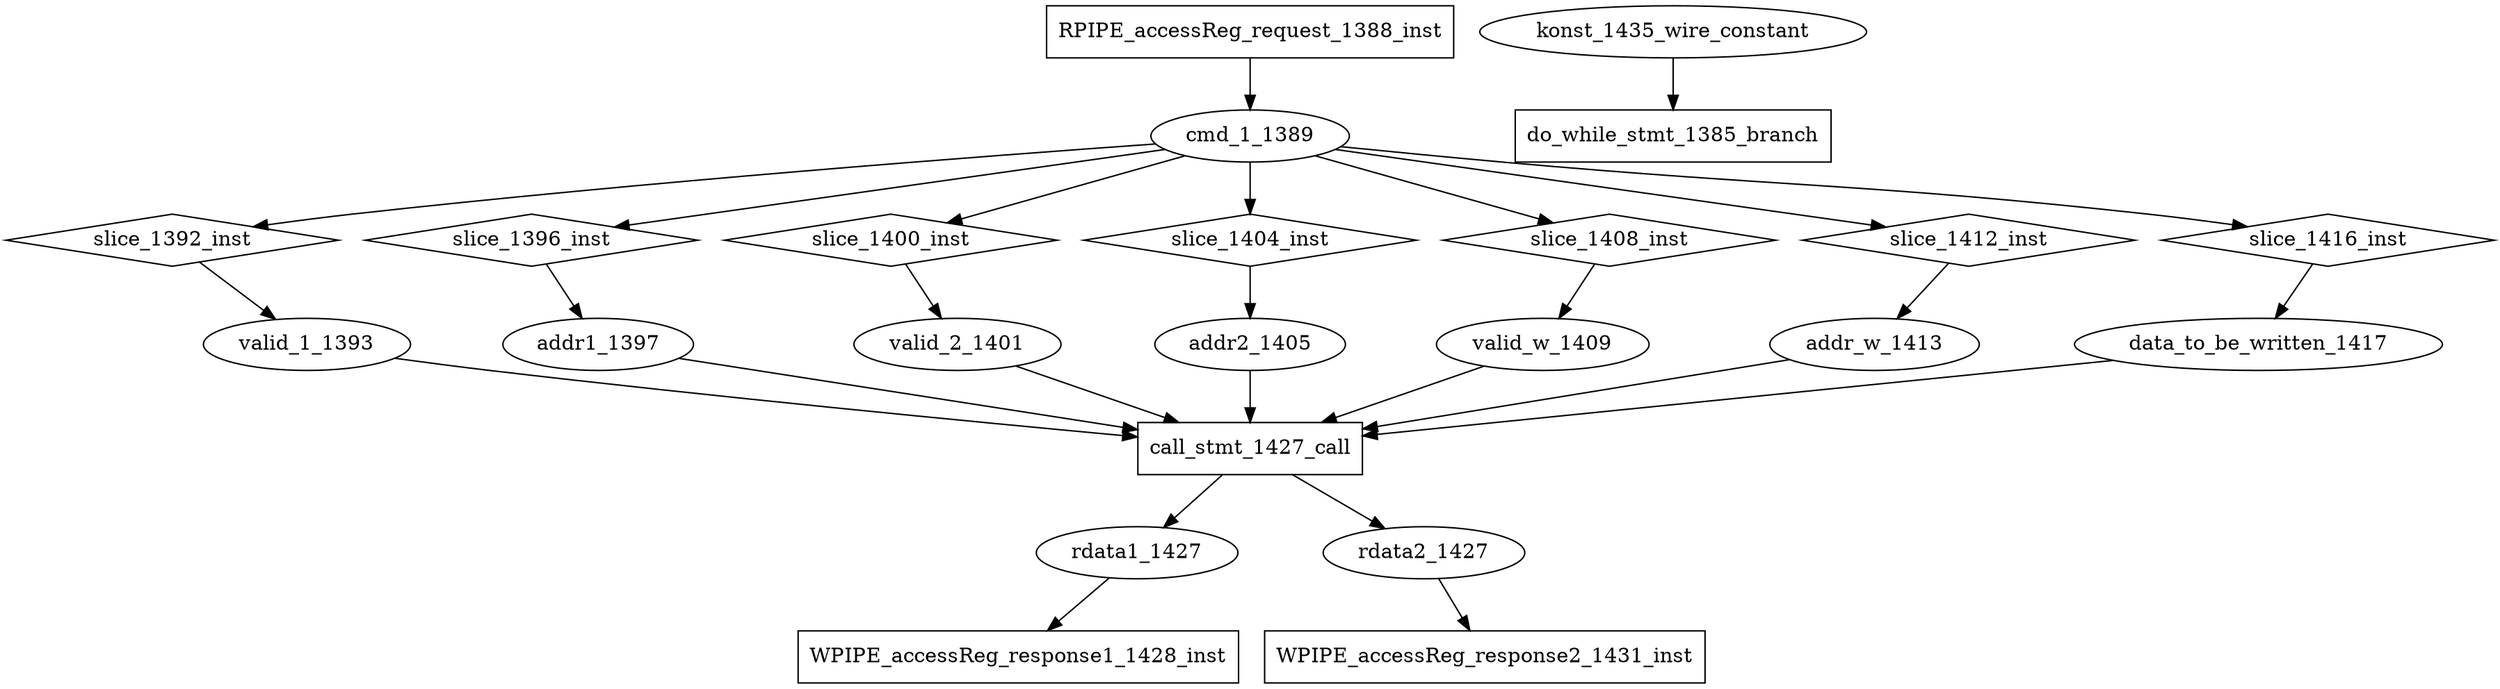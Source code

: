 digraph data_path {
  addr1_1397 [shape=ellipse];
  addr2_1405 [shape=ellipse];
  addr_w_1413 [shape=ellipse];
  cmd_1_1389 [shape=ellipse];
  data_to_be_written_1417 [shape=ellipse];
  konst_1435_wire_constant [shape=ellipse];
  rdata1_1427 [shape=ellipse];
  rdata2_1427 [shape=ellipse];
  valid_1_1393 [shape=ellipse];
  valid_2_1401 [shape=ellipse];
  valid_w_1409 [shape=ellipse];
  RPIPE_accessReg_request_1388_inst [shape=rectangle];
RPIPE_accessReg_request_1388_inst -> cmd_1_1389;
  WPIPE_accessReg_response1_1428_inst [shape=rectangle];
rdata1_1427  -> WPIPE_accessReg_response1_1428_inst;
  WPIPE_accessReg_response2_1431_inst [shape=rectangle];
rdata2_1427  -> WPIPE_accessReg_response2_1431_inst;
  call_stmt_1427_call [shape=rectangle];
valid_1_1393  -> call_stmt_1427_call;
addr1_1397  -> call_stmt_1427_call;
valid_2_1401  -> call_stmt_1427_call;
addr2_1405  -> call_stmt_1427_call;
valid_w_1409  -> call_stmt_1427_call;
addr_w_1413  -> call_stmt_1427_call;
data_to_be_written_1417  -> call_stmt_1427_call;
call_stmt_1427_call -> rdata1_1427;
call_stmt_1427_call -> rdata2_1427;
  do_while_stmt_1385_branch [shape=rectangle];
konst_1435_wire_constant  -> do_while_stmt_1385_branch;
  slice_1392_inst [shape=diamond];
cmd_1_1389  -> slice_1392_inst;
slice_1392_inst -> valid_1_1393;
  slice_1396_inst [shape=diamond];
cmd_1_1389  -> slice_1396_inst;
slice_1396_inst -> addr1_1397;
  slice_1400_inst [shape=diamond];
cmd_1_1389  -> slice_1400_inst;
slice_1400_inst -> valid_2_1401;
  slice_1404_inst [shape=diamond];
cmd_1_1389  -> slice_1404_inst;
slice_1404_inst -> addr2_1405;
  slice_1408_inst [shape=diamond];
cmd_1_1389  -> slice_1408_inst;
slice_1408_inst -> valid_w_1409;
  slice_1412_inst [shape=diamond];
cmd_1_1389  -> slice_1412_inst;
slice_1412_inst -> addr_w_1413;
  slice_1416_inst [shape=diamond];
cmd_1_1389  -> slice_1416_inst;
slice_1416_inst -> data_to_be_written_1417;
}
